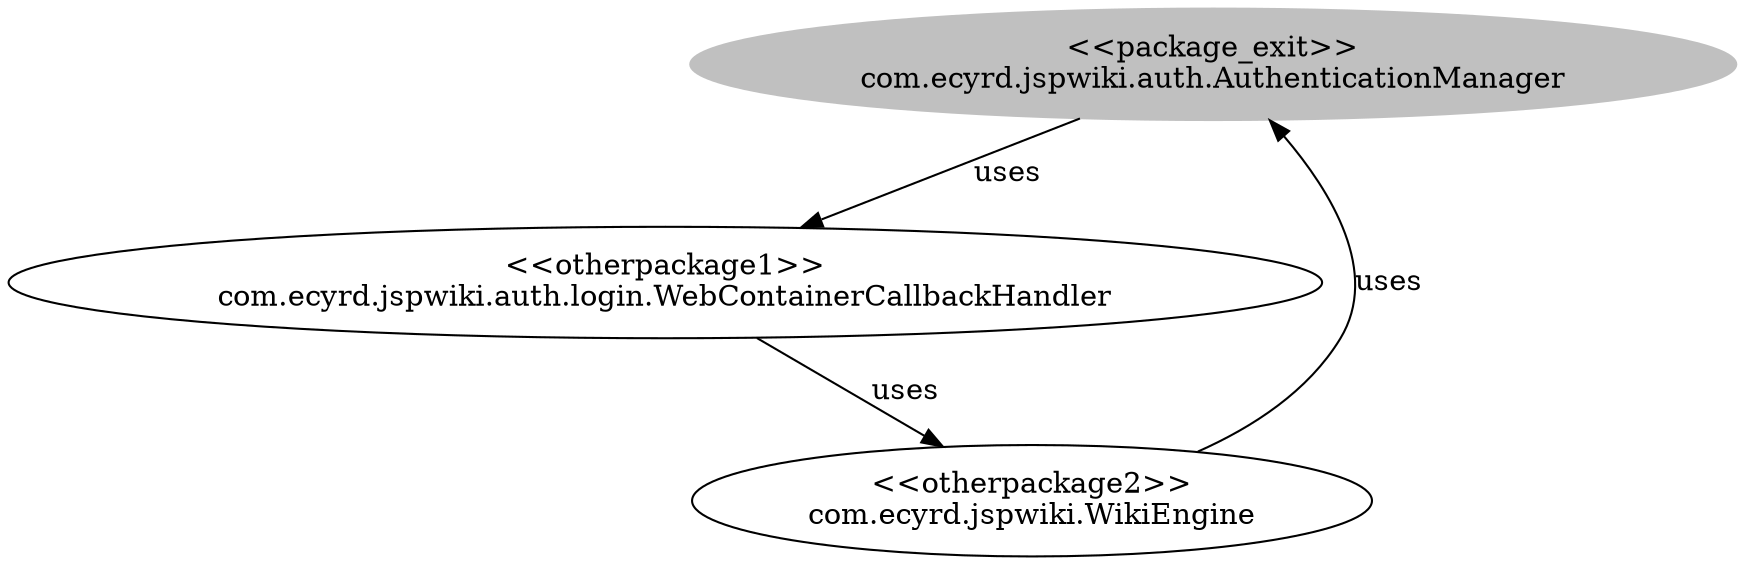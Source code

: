 digraph cd {
	com_ecyrd_jspwiki_auth_AuthenticationManager [label="<<package_exit>>
com.ecyrd.jspwiki.auth.AuthenticationManager",style=filled,color="grey"];
	com_ecyrd_jspwiki_auth_login_WebContainerCallbackHandler [label="<<otherpackage1>>
com.ecyrd.jspwiki.auth.login.WebContainerCallbackHandler"];
	com_ecyrd_jspwiki_WikiEngine [label="<<otherpackage2>>
com.ecyrd.jspwiki.WikiEngine"];
	com_ecyrd_jspwiki_auth_AuthenticationManager -> com_ecyrd_jspwiki_auth_login_WebContainerCallbackHandler [label=uses];
	com_ecyrd_jspwiki_WikiEngine -> com_ecyrd_jspwiki_auth_AuthenticationManager [label=uses];
	com_ecyrd_jspwiki_auth_login_WebContainerCallbackHandler -> com_ecyrd_jspwiki_WikiEngine [label=uses];
}
